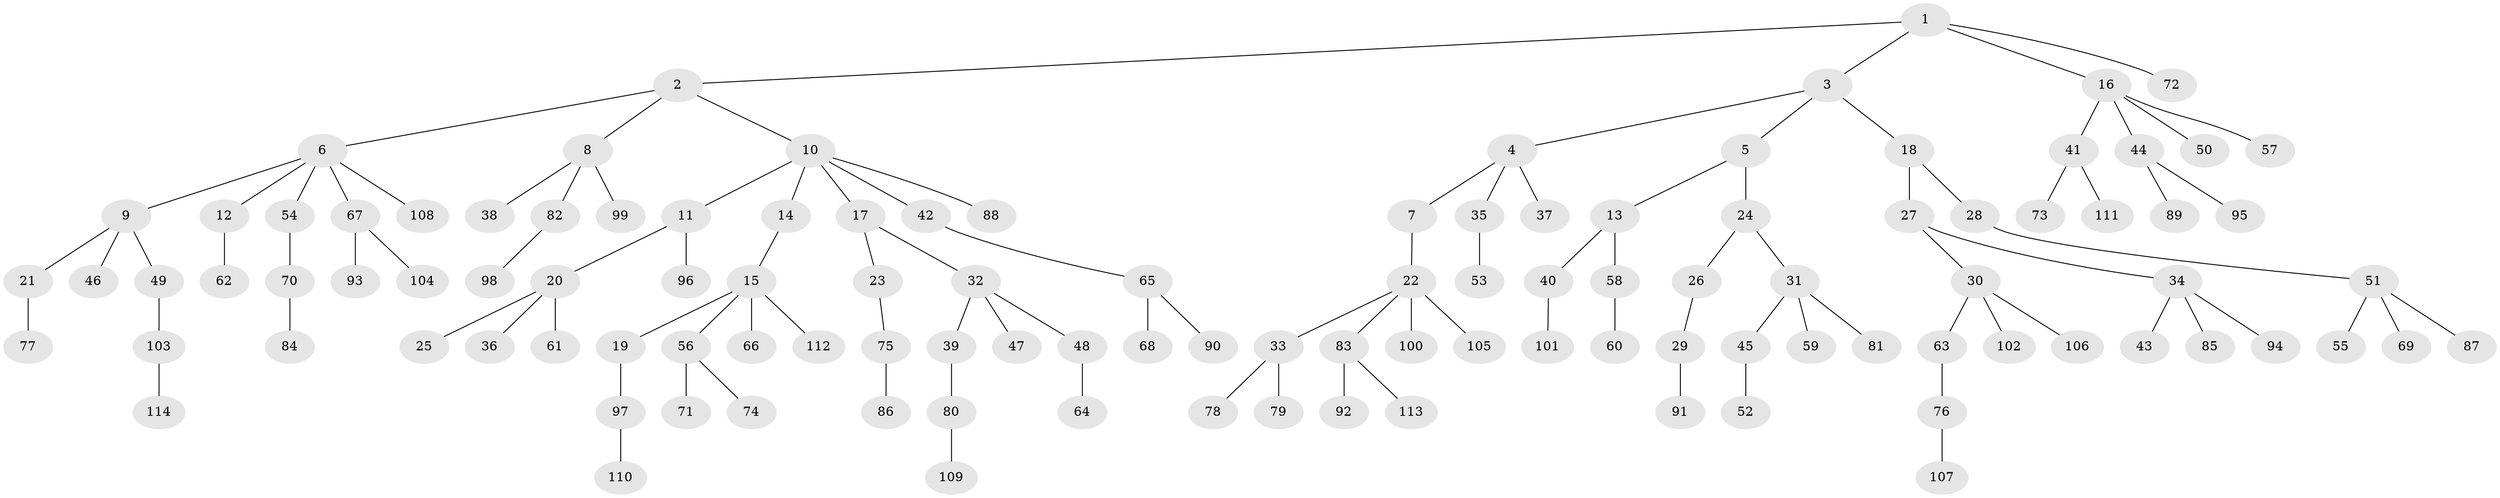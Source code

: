 // coarse degree distribution, {3: 0.1375, 4: 0.05, 6: 0.0375, 5: 0.0375, 2: 0.2125, 1: 0.525}
// Generated by graph-tools (version 1.1) at 2025/24/03/03/25 07:24:08]
// undirected, 114 vertices, 113 edges
graph export_dot {
graph [start="1"]
  node [color=gray90,style=filled];
  1;
  2;
  3;
  4;
  5;
  6;
  7;
  8;
  9;
  10;
  11;
  12;
  13;
  14;
  15;
  16;
  17;
  18;
  19;
  20;
  21;
  22;
  23;
  24;
  25;
  26;
  27;
  28;
  29;
  30;
  31;
  32;
  33;
  34;
  35;
  36;
  37;
  38;
  39;
  40;
  41;
  42;
  43;
  44;
  45;
  46;
  47;
  48;
  49;
  50;
  51;
  52;
  53;
  54;
  55;
  56;
  57;
  58;
  59;
  60;
  61;
  62;
  63;
  64;
  65;
  66;
  67;
  68;
  69;
  70;
  71;
  72;
  73;
  74;
  75;
  76;
  77;
  78;
  79;
  80;
  81;
  82;
  83;
  84;
  85;
  86;
  87;
  88;
  89;
  90;
  91;
  92;
  93;
  94;
  95;
  96;
  97;
  98;
  99;
  100;
  101;
  102;
  103;
  104;
  105;
  106;
  107;
  108;
  109;
  110;
  111;
  112;
  113;
  114;
  1 -- 2;
  1 -- 3;
  1 -- 16;
  1 -- 72;
  2 -- 6;
  2 -- 8;
  2 -- 10;
  3 -- 4;
  3 -- 5;
  3 -- 18;
  4 -- 7;
  4 -- 35;
  4 -- 37;
  5 -- 13;
  5 -- 24;
  6 -- 9;
  6 -- 12;
  6 -- 54;
  6 -- 67;
  6 -- 108;
  7 -- 22;
  8 -- 38;
  8 -- 82;
  8 -- 99;
  9 -- 21;
  9 -- 46;
  9 -- 49;
  10 -- 11;
  10 -- 14;
  10 -- 17;
  10 -- 42;
  10 -- 88;
  11 -- 20;
  11 -- 96;
  12 -- 62;
  13 -- 40;
  13 -- 58;
  14 -- 15;
  15 -- 19;
  15 -- 56;
  15 -- 66;
  15 -- 112;
  16 -- 41;
  16 -- 44;
  16 -- 50;
  16 -- 57;
  17 -- 23;
  17 -- 32;
  18 -- 27;
  18 -- 28;
  19 -- 97;
  20 -- 25;
  20 -- 36;
  20 -- 61;
  21 -- 77;
  22 -- 33;
  22 -- 83;
  22 -- 100;
  22 -- 105;
  23 -- 75;
  24 -- 26;
  24 -- 31;
  26 -- 29;
  27 -- 30;
  27 -- 34;
  28 -- 51;
  29 -- 91;
  30 -- 63;
  30 -- 102;
  30 -- 106;
  31 -- 45;
  31 -- 59;
  31 -- 81;
  32 -- 39;
  32 -- 47;
  32 -- 48;
  33 -- 78;
  33 -- 79;
  34 -- 43;
  34 -- 85;
  34 -- 94;
  35 -- 53;
  39 -- 80;
  40 -- 101;
  41 -- 73;
  41 -- 111;
  42 -- 65;
  44 -- 89;
  44 -- 95;
  45 -- 52;
  48 -- 64;
  49 -- 103;
  51 -- 55;
  51 -- 69;
  51 -- 87;
  54 -- 70;
  56 -- 71;
  56 -- 74;
  58 -- 60;
  63 -- 76;
  65 -- 68;
  65 -- 90;
  67 -- 93;
  67 -- 104;
  70 -- 84;
  75 -- 86;
  76 -- 107;
  80 -- 109;
  82 -- 98;
  83 -- 92;
  83 -- 113;
  97 -- 110;
  103 -- 114;
}
